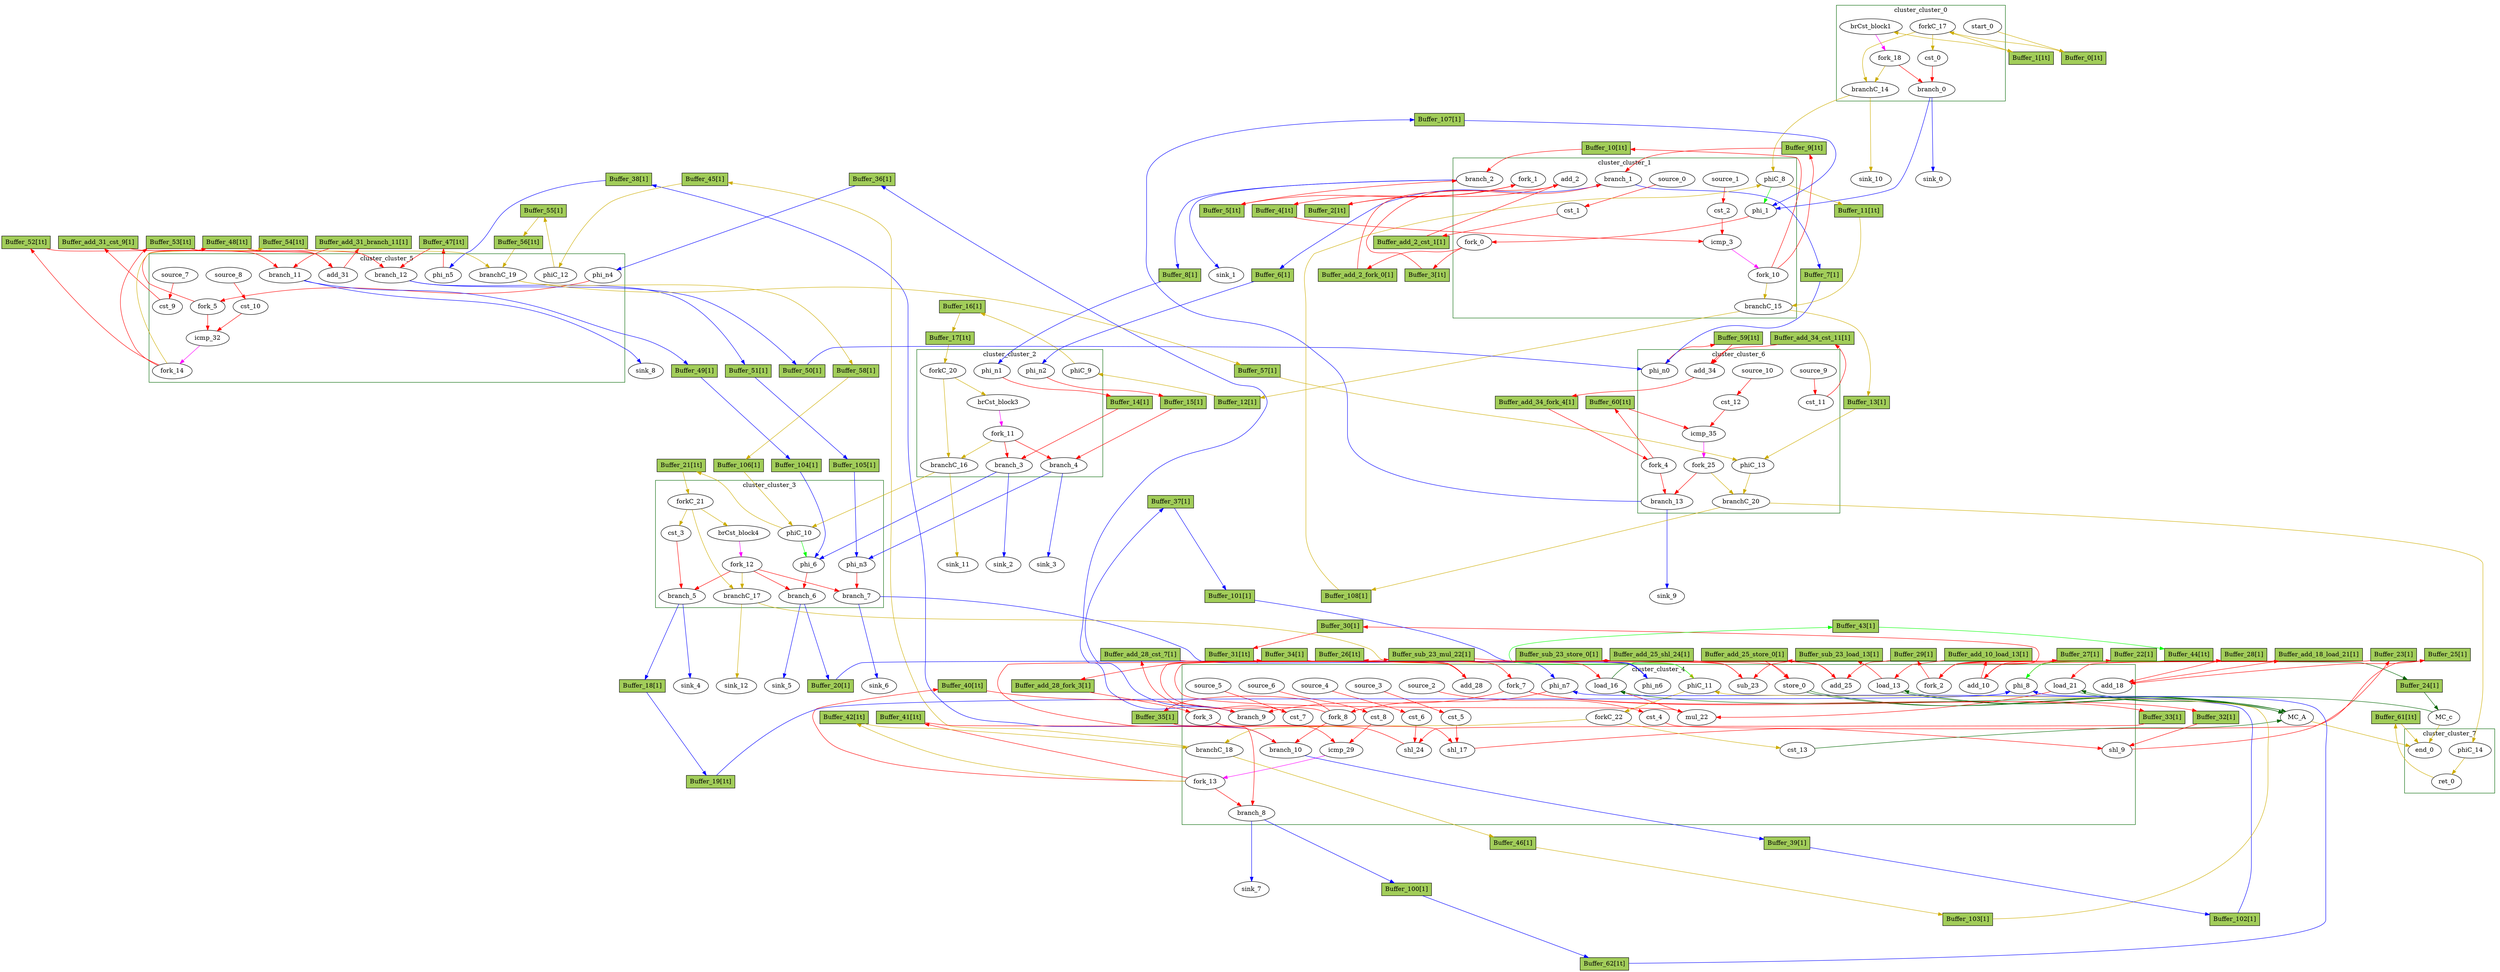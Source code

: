 Digraph G {
	splines=spline;
	subgraph cluster_cluster_cluster_1 {
	color = "darkgreen";
label = "cluster_cluster_1";
		"phi_1" [type="Mux", in="in1?:1 in2:5 in3:5 ", out="out1:5", bbID=2, delay=1.397];
		"cst_1" [type="Constant", in="in1:1", out="out1:1", bbID=2, value="0x00000001"];
		"add_2" [type="Operator", in="in1:6 in2:6 ", out="out1:6 ", bbID=2, II=1, delay=2.287, latency=0, op="add_op"];
		"cst_2" [type="Constant", in="in1:5", out="out1:5", bbID=2, value="0x00000010"];
		"icmp_3" [type="Operator", in="in1:6 in2:6 ", out="out1:1 ", bbID=2, II=1, delay=1.907, latency=0, op="icmp_ult_op"];
		"fork_0" [type="Fork", in="in1:5", out="out1:5 out2:5 ", bbID=2];
		"fork_1" [type="Fork", in="in1:6", out="out1:6 out2:6 ", bbID=2];
		"branch_1" [type="Branch", in="in1:5 in2?:1", out="out1+:5 out2-:5", bbID=2];
		"branch_2" [type="Branch", in="in1:6 in2?:1", out="out1+:6 out2-:6", bbID=2];
		"fork_10" [type="Fork", in="in1:1", out="out1:1 out2:1 out3:1 ", bbID=2];
		"phiC_8" [type="CntrlMerge", in="in1:0 in2:0 ", out="out1:0 out2?:1", bbID=2, delay=0.0];
		"branchC_15" [type="Branch", in="in1:0 in2?:1", out="out1+:0 out2-:0", bbID=2];
		"source_0" [type="Source", out="out1:1", bbID=2];
		"source_1" [type="Source", out="out1:5", bbID=2];
	}
	subgraph cluster_cluster_cluster_2 {
	color = "darkgreen";
label = "cluster_cluster_2";
		"brCst_block3" [type="Constant", in="in1:1", out="out1:1", bbID=3, value="0x1"];
		"phi_n1" [type="Merge", in="in1:6 ", out="out1:6", bbID=3, delay=0.0];
		"phi_n2" [type="Merge", in="in1:5 ", out="out1:5", bbID=3, delay=0.0];
		"branch_3" [type="Branch", in="in1:6 in2?:1", out="out1+:6 out2-:6", bbID=3];
		"branch_4" [type="Branch", in="in1:5 in2?:1", out="out1+:5 out2-:5", bbID=3];
		"fork_11" [type="Fork", in="in1:1", out="out1:1 out2:1 out3:1 ", bbID=3];
		"phiC_9" [type="Merge", in="in1:0 ", out="out1:0", bbID=3, delay=0.0];
		"forkC_20" [type="Fork", in="in1:0", out="out1:0 out2:0 ", bbID=3];
		"branchC_16" [type="Branch", in="in1:0 in2?:1", out="out1+:0 out2-:0", bbID=3];
	}
	subgraph cluster_cluster_cluster_0 {
	color = "darkgreen";
label = "cluster_cluster_0";
		"brCst_block1" [type="Constant", in="in1:1", out="out1:1", bbID=1, value="0x1"];
		"cst_0" [type="Constant", in="in1:1", out="out1:1", bbID=1, value="0x00000001"];
		"branch_0" [type="Branch", in="in1:1 in2?:1", out="out1+:1 out2-:1", bbID=1];
		"start_0" [type="Entry", in="in1:0", out="out1:0", bbID=1, control="true"];
		"forkC_17" [type="Fork", in="in1:0", out="out1:0 out2:0 out3:0 ", bbID=1];
		"branchC_14" [type="Branch", in="in1:0 in2?:1", out="out1+:0 out2-:0", bbID=1];
		"fork_18" [type="Fork", in="in1:1", out="out1:1 out2:1 ", bbID=1];
	}
	subgraph cluster_cluster_cluster_3 {
	color = "darkgreen";
label = "cluster_cluster_3";
		"phi_6" [type="Mux", in="in1?:1 in2:5 in3:5 ", out="out1:5", bbID=4, delay=1.397];
		"brCst_block4" [type="Constant", in="in1:1", out="out1:1", bbID=4, value="0x1"];
		"cst_3" [type="Constant", in="in1:1", out="out1:1", bbID=4, value="0x00000001"];
		"phi_n3" [type="Merge", in="in1:5 in2:5 ", out="out1:5", bbID=4, delay=1.397];
		"branch_5" [type="Branch", in="in1:1 in2?:1", out="out1+:1 out2-:1", bbID=4];
		"branch_6" [type="Branch", in="in1:5 in2?:1", out="out1+:5 out2-:5", bbID=4];
		"branch_7" [type="Branch", in="in1:5 in2?:1", out="out1+:5 out2-:5", bbID=4];
		"fork_12" [type="Fork", in="in1:1", out="out1:1 out2:1 out3:1 out4:1 ", bbID=4];
		"phiC_10" [type="CntrlMerge", in="in1:0 in2:0 ", out="out1:0 out2?:1", bbID=4, delay=0.0];
		"forkC_21" [type="Fork", in="in1:0", out="out1:0 out2:0 out3:0 ", bbID=4];
		"branchC_17" [type="Branch", in="in1:0 in2?:1", out="out1+:0 out2-:0", bbID=4];
	}
	subgraph cluster_cluster_cluster_4 {
	color = "darkgreen";
label = "cluster_cluster_4";
		"phi_8" [type="Mux", in="in1?:1 in2:5 in3:5 ", out="out1:5", bbID=5, delay=1.397];
		"cst_4" [type="Constant", in="in1:3", out="out1:3", bbID=5, value="0x00000004"];
		"shl_9" [type="Operator", in="in1:9 in2:9 ", out="out1:9 ", bbID=5, II=1, delay=0.0, latency=0, op="shl_op"];
		"add_10" [type="Operator", in="in1:10 in2:10 ", out="out1:10 ", bbID=5, II=1, delay=2.287, latency=0, op="add_op"];
		"load_13" [type="Operator", in="in1:32 in2:10 ", out="out1:32 out2:10 ", bbID=5, II=1, delay=1.412, latency=2, op="mc_load_op", portId=0];
		"load_16" [type="Operator", in="in1:32 in2:5 ", out="out1:32 out2:5 ", bbID=5, II=1, delay=1.412, latency=2, op="mc_load_op", portId=0];
		"cst_5" [type="Constant", in="in1:3", out="out1:3", bbID=5, value="0x00000004"];
		"shl_17" [type="Operator", in="in1:9 in2:9 ", out="out1:9 ", bbID=5, II=1, delay=0.0, latency=0, op="shl_op"];
		"add_18" [type="Operator", in="in1:10 in2:10 ", out="out1:10 ", bbID=5, II=1, delay=2.287, latency=0, op="add_op"];
		"load_21" [type="Operator", in="in1:32 in2:10 ", out="out1:32 out2:10 ", bbID=5, II=1, delay=1.412, latency=2, op="mc_load_op", portId=1];
		"mul_22" [type="Operator", in="in1:32 in2:32", out="out1:32 ", bbID=5, II=1, delay=0.0, latency=4, op="mul_op"];
		"sub_23" [type="Operator", in="in1:32 in2:32 ", out="out1:32 ", bbID=5, II=1, delay=2.287, latency=0, op="sub_op"];
		"cst_6" [type="Constant", in="in1:3", out="out1:3", bbID=5, value="0x00000004"];
		"shl_24" [type="Operator", in="in1:9 in2:9 ", out="out1:9 ", bbID=5, II=1, delay=0.0, latency=0, op="shl_op"];
		"add_25" [type="Operator", in="in1:10 in2:10 ", out="out1:10 ", bbID=5, II=1, delay=2.287, latency=0, op="add_op"];
		"store_0" [type="Operator", in="in1:32 in2:10 ", out="out1:32 out2:10 ", bbID=5, II=1, delay=0.672, latency=0, op="mc_store_op", portId=0];
		"cst_7" [type="Constant", in="in1:1", out="out1:1", bbID=5, value="0x00000001"];
		"add_28" [type="Operator", in="in1:5 in2:5 ", out="out1:5 ", bbID=5, II=1, delay=2.287, latency=0, op="add_op"];
		"cst_8" [type="Constant", in="in1:5", out="out1:5", bbID=5, value="0x00000010"];
		"icmp_29" [type="Operator", in="in1:5 in2:5 ", out="out1:1 ", bbID=5, II=1, delay=1.907, latency=0, op="icmp_ult_op"];
		"phi_n6" [type="Merge", in="in1:5 in2:5 ", out="out1:5", bbID=5, delay=1.397];
		"phi_n7" [type="Merge", in="in1:5 in2:5 ", out="out1:5", bbID=5, delay=1.397];
		"fork_2" [type="Fork", in="in1:5", out="out1:5 out2:5 out3:5 out4:5 ", bbID=5];
		"fork_3" [type="Fork", in="in1:5", out="out1:5 out2:5 ", bbID=5];
		"fork_7" [type="Fork", in="in1:5", out="out1:5 out2:5 out3:5 ", bbID=5];
		"fork_8" [type="Fork", in="in1:5", out="out1:5 out2:5 out3:5 ", bbID=5];
		"branch_8" [type="Branch", in="in1:5 in2?:1", out="out1+:5 out2-:5", bbID=5];
		"branch_9" [type="Branch", in="in1:5 in2?:1", out="out1+:5 out2-:5", bbID=5];
		"branch_10" [type="Branch", in="in1:5 in2?:1", out="out1+:5 out2-:5", bbID=5];
		"fork_13" [type="Fork", in="in1:1", out="out1:1 out2:1 out3:1 out4:1 ", bbID=5];
		"cst_13" [type="Constant", in="in1:1", out="out1:1", bbID=5, value="0x00000001"];
		"phiC_11" [type="CntrlMerge", in="in1:0 in2:0 ", out="out1:0 out2?:1", bbID=5, delay=0.0];
		"forkC_22" [type="Fork", in="in1:0", out="out1:0 out2:0 ", bbID=5];
		"branchC_18" [type="Branch", in="in1:0 in2?:1", out="out1+:0 out2-:0", bbID=5];
		"source_2" [type="Source", out="out1:3", bbID=5];
		"source_3" [type="Source", out="out1:3", bbID=5];
		"source_4" [type="Source", out="out1:3", bbID=5];
		"source_5" [type="Source", out="out1:1", bbID=5];
		"source_6" [type="Source", out="out1:5", bbID=5];
	}
	subgraph cluster_cluster_cluster_5 {
	color = "darkgreen";
label = "cluster_cluster_5";
		"cst_9" [type="Constant", in="in1:1", out="out1:1", bbID=6, value="0x00000001"];
		"add_31" [type="Operator", in="in1:5 in2:5 ", out="out1:5 ", bbID=6, II=1, delay=2.287, latency=0, op="add_op"];
		"cst_10" [type="Constant", in="in1:4", out="out1:4", bbID=6, value="0x0000000F"];
		"icmp_32" [type="Operator", in="in1:6 in2:6 ", out="out1:1 ", bbID=6, II=1, delay=1.907, latency=0, op="icmp_slt_op"];
		"phi_n4" [type="Merge", in="in1:5 ", out="out1:5", bbID=6, delay=0.0];
		"phi_n5" [type="Merge", in="in1:5 ", out="out1:5", bbID=6, delay=0.0];
		"fork_5" [type="Fork", in="in1:5", out="out1:5 out2:5 ", bbID=6];
		"branch_11" [type="Branch", in="in1:5 in2?:1", out="out1+:5 out2-:5", bbID=6];
		"branch_12" [type="Branch", in="in1:5 in2?:1", out="out1+:5 out2-:5", bbID=6];
		"fork_14" [type="Fork", in="in1:1", out="out1:1 out2:1 out3:1 ", bbID=6];
		"phiC_12" [type="Merge", in="in1:0 ", out="out1:0", bbID=6, delay=0.0];
		"branchC_19" [type="Branch", in="in1:0 in2?:1", out="out1+:0 out2-:0", bbID=6];
		"source_7" [type="Source", out="out1:1", bbID=6];
		"source_8" [type="Source", out="out1:4", bbID=6];
	}
	subgraph cluster_cluster_cluster_6 {
	color = "darkgreen";
label = "cluster_cluster_6";
		"cst_11" [type="Constant", in="in1:1", out="out1:1", bbID=7, value="0x00000001"];
		"add_34" [type="Operator", in="in1:5 in2:5 ", out="out1:5 ", bbID=7, II=1, delay=2.287, latency=0, op="add_op"];
		"cst_12" [type="Constant", in="in1:5", out="out1:5", bbID=7, value="0x00000010"];
		"icmp_35" [type="Operator", in="in1:5 in2:5 ", out="out1:1 ", bbID=7, II=1, delay=1.907, latency=0, op="icmp_ult_op"];
		"phi_n0" [type="Merge", in="in1:5 in2:5 ", out="out1:5", bbID=7, delay=1.397];
		"fork_4" [type="Fork", in="in1:5", out="out1:5 out2:5 ", bbID=7];
		"branch_13" [type="Branch", in="in1:5 in2?:1", out="out1+:5 out2-:5", bbID=7];
		"phiC_13" [type="Merge", in="in1:0 in2:0 ", out="out1:0", bbID=7, delay=0.0];
		"branchC_20" [type="Branch", in="in1:0 in2?:1", out="out1+:0 out2-:0", bbID=7];
		"fork_25" [type="Fork", in="in1:1", out="out1:1 out2:1 ", bbID=7];
		"source_9" [type="Source", out="out1:1", bbID=7];
		"source_10" [type="Source", out="out1:5", bbID=7];
	}
	subgraph cluster_cluster_cluster_7 {
	color = "darkgreen";
label = "cluster_cluster_7";
		"ret_0" [type="Operator", in="in1:0 ", out="out1:0 ", bbID=8, II=1, delay=0.0, latency=0, op="ret_op"];
		"end_0" [type="Exit", in="in1:0*e in2:0*e in3:0 ", out="out1:0", bbID=0];
		"phiC_14" [type="Merge", in="in1:0 ", out="out1:0", bbID=8, delay=0.0];
	}
		"MC_A" [type="MC", in="in1:32*c0 in2:10*l0a in3:10*l1a in4:10*s0a in5:32*s0d ", out="out1:32*l0d out2:32*l1d out3:0*e ", bbID=0, bbcount=1, ldcount=2, memory="A", stcount=1];
		"MC_c" [type="MC", in="in1:5*l0a ", out="out1:32*l0d out2:0*e ", bbID=0, bbcount=0, ldcount=1, memory="c", stcount=0];
		"sink_0" [type="Sink", in="in1:1", bbID=0];
		"sink_1" [type="Sink", in="in1:6", bbID=0];
		"sink_2" [type="Sink", in="in1:6", bbID=0];
		"sink_3" [type="Sink", in="in1:5", bbID=0];
		"sink_4" [type="Sink", in="in1:1", bbID=0];
		"sink_5" [type="Sink", in="in1:5", bbID=0];
		"sink_6" [type="Sink", in="in1:5", bbID=0];
		"sink_7" [type="Sink", in="in1:5", bbID=0];
		"sink_8" [type="Sink", in="in1:5", bbID=0];
		"sink_9" [type="Sink", in="in1:5", bbID=0];
		"sink_10" [type="Sink", in="in1:0", bbID=0];
		"sink_11" [type="Sink", in="in1:0", bbID=0];
		"sink_12" [type="Sink", in="in1:0", bbID=0];
		"Buffer_100" [type="Buffer", in="in1:32", out="out1:32", bbID=3, fillcolor="darkolivegreen3", height=0.4, label="Buffer_100[1]", shape="box", slots=1, style="filled", transparent="false"];
		"Buffer_101" [type="Buffer", in="in1:32", out="out1:32", bbID=3, fillcolor="darkolivegreen3", height=0.4, label="Buffer_101[1]", shape="box", slots=1, style="filled", transparent="false"];
		"Buffer_102" [type="Buffer", in="in1:32", out="out1:32", bbID=3, fillcolor="darkolivegreen3", height=0.4, label="Buffer_102[1]", shape="box", slots=1, style="filled", transparent="false"];
		"Buffer_103" [type="Buffer", in="in1:32", out="out1:32", bbID=3, fillcolor="darkolivegreen3", height=0.4, label="Buffer_103[1]", shape="box", slots=1, style="filled", transparent="false"];
		"Buffer_104" [type="Buffer", in="in1:32", out="out1:32", bbID=3, fillcolor="darkolivegreen3", height=0.4, label="Buffer_104[1]", shape="box", slots=1, style="filled", transparent="false"];
		"Buffer_105" [type="Buffer", in="in1:32", out="out1:32", bbID=3, fillcolor="darkolivegreen3", height=0.4, label="Buffer_105[1]", shape="box", slots=1, style="filled", transparent="false"];
		"Buffer_106" [type="Buffer", in="in1:32", out="out1:32", bbID=3, fillcolor="darkolivegreen3", height=0.4, label="Buffer_106[1]", shape="box", slots=1, style="filled", transparent="false"];
		"Buffer_107" [type="Buffer", in="in1:32", out="out1:32", bbID=3, fillcolor="darkolivegreen3", height=0.4, label="Buffer_107[1]", shape="box", slots=1, style="filled", transparent="false"];
		"Buffer_108" [type="Buffer", in="in1:32", out="out1:32", bbID=3, fillcolor="darkolivegreen3", height=0.4, label="Buffer_108[1]", shape="box", slots=1, style="filled", transparent="false"];
		"Buffer_0" [type="Buffer", in="in1:32", out="out1:32", bbID=3, fillcolor="darkolivegreen3", height=0.4, label="Buffer_0[1t]", shape="box", slots=1, style="filled", transparent="true"];
		"Buffer_1" [type="Buffer", in="in1:32", out="out1:32", bbID=3, fillcolor="darkolivegreen3", height=0.4, label="Buffer_1[1t]", shape="box", slots=1, style="filled", transparent="true"];
		"Buffer_2" [type="Buffer", in="in1:32", out="out1:32", bbID=3, fillcolor="darkolivegreen3", height=0.4, label="Buffer_2[1t]", shape="box", slots=1, style="filled", transparent="true"];
		"Buffer_3" [type="Buffer", in="in1:32", out="out1:32", bbID=3, fillcolor="darkolivegreen3", height=0.4, label="Buffer_3[1t]", shape="box", slots=1, style="filled", transparent="true"];
		"Buffer_4" [type="Buffer", in="in1:32", out="out1:32", bbID=3, fillcolor="darkolivegreen3", height=0.4, label="Buffer_4[1t]", shape="box", slots=1, style="filled", transparent="true"];
		"Buffer_5" [type="Buffer", in="in1:32", out="out1:32", bbID=3, fillcolor="darkolivegreen3", height=0.4, label="Buffer_5[1t]", shape="box", slots=1, style="filled", transparent="true"];
		"Buffer_6" [type="Buffer", in="in1:32", out="out1:32", bbID=3, fillcolor="darkolivegreen3", height=0.4, label="Buffer_6[1]", shape="box", slots=1, style="filled", transparent="false"];
		"Buffer_7" [type="Buffer", in="in1:32", out="out1:32", bbID=3, fillcolor="darkolivegreen3", height=0.4, label="Buffer_7[1]", shape="box", slots=1, style="filled", transparent="false"];
		"Buffer_8" [type="Buffer", in="in1:32", out="out1:32", bbID=3, fillcolor="darkolivegreen3", height=0.4, label="Buffer_8[1]", shape="box", slots=1, style="filled", transparent="false"];
		"Buffer_9" [type="Buffer", in="in1:32", out="out1:32", bbID=3, fillcolor="darkolivegreen3", height=0.4, label="Buffer_9[1t]", shape="box", slots=1, style="filled", transparent="true"];
		"Buffer_10" [type="Buffer", in="in1:32", out="out1:32", bbID=3, fillcolor="darkolivegreen3", height=0.4, label="Buffer_10[1t]", shape="box", slots=1, style="filled", transparent="true"];
		"Buffer_11" [type="Buffer", in="in1:32", out="out1:32", bbID=3, fillcolor="darkolivegreen3", height=0.4, label="Buffer_11[1t]", shape="box", slots=1, style="filled", transparent="true"];
		"Buffer_12" [type="Buffer", in="in1:32", out="out1:32", bbID=3, fillcolor="darkolivegreen3", height=0.4, label="Buffer_12[1]", shape="box", slots=1, style="filled", transparent="false"];
		"Buffer_13" [type="Buffer", in="in1:32", out="out1:32", bbID=3, fillcolor="darkolivegreen3", height=0.4, label="Buffer_13[1]", shape="box", slots=1, style="filled", transparent="false"];
		"Buffer_14" [type="Buffer", in="in1:32", out="out1:32", bbID=3, fillcolor="darkolivegreen3", height=0.4, label="Buffer_14[1]", shape="box", slots=1, style="filled", transparent="false"];
		"Buffer_15" [type="Buffer", in="in1:32", out="out1:32", bbID=3, fillcolor="darkolivegreen3", height=0.4, label="Buffer_15[1]", shape="box", slots=1, style="filled", transparent="false"];
		"Buffer_16" [type="Buffer", in="in1:32", out="out1:32", bbID=3, fillcolor="darkolivegreen3", height=0.4, label="Buffer_16[1]", shape="box", slots=1, style="filled", transparent="false"];
		"Buffer_17" [type="Buffer", in="in1:32", out="out1:32", bbID=3, fillcolor="darkolivegreen3", height=0.4, label="Buffer_17[1t]", shape="box", slots=1, style="filled", transparent="true"];
		"Buffer_18" [type="Buffer", in="in1:32", out="out1:32", bbID=3, fillcolor="darkolivegreen3", height=0.4, label="Buffer_18[1]", shape="box", slots=1, style="filled", transparent="false"];
		"Buffer_19" [type="Buffer", in="in1:32", out="out1:32", bbID=3, fillcolor="darkolivegreen3", height=0.4, label="Buffer_19[1t]", shape="box", slots=1, style="filled", transparent="true"];
		"Buffer_20" [type="Buffer", in="in1:32", out="out1:32", bbID=3, fillcolor="darkolivegreen3", height=0.4, label="Buffer_20[1]", shape="box", slots=1, style="filled", transparent="false"];
		"Buffer_21" [type="Buffer", in="in1:32", out="out1:32", bbID=3, fillcolor="darkolivegreen3", height=0.4, label="Buffer_21[1t]", shape="box", slots=1, style="filled", transparent="true"];
		"Buffer_22" [type="Buffer", in="in1:32", out="out1:32", bbID=3, fillcolor="darkolivegreen3", height=0.4, label="Buffer_22[1]", shape="box", slots=1, style="filled", transparent="false"];
		"Buffer_23" [type="Buffer", in="in1:32", out="out1:32", bbID=3, fillcolor="darkolivegreen3", height=0.4, label="Buffer_23[1]", shape="box", slots=1, style="filled", transparent="false"];
		"Buffer_24" [type="Buffer", in="in1:32", out="out1:32", bbID=3, fillcolor="darkolivegreen3", height=0.4, label="Buffer_24[1]", shape="box", slots=1, style="filled", transparent="false"];
		"Buffer_25" [type="Buffer", in="in1:32", out="out1:32", bbID=3, fillcolor="darkolivegreen3", height=0.4, label="Buffer_25[1]", shape="box", slots=1, style="filled", transparent="false"];
		"Buffer_26" [type="Buffer", in="in1:32", out="out1:32", bbID=3, fillcolor="darkolivegreen3", height=0.4, label="Buffer_26[1t]", shape="box", slots=1, style="filled", transparent="true"];
		"Buffer_27" [type="Buffer", in="in1:32", out="out1:32", bbID=3, fillcolor="darkolivegreen3", height=0.4, label="Buffer_27[1]", shape="box", slots=1, style="filled", transparent="false"];
		"Buffer_28" [type="Buffer", in="in1:32", out="out1:32", bbID=3, fillcolor="darkolivegreen3", height=0.4, label="Buffer_28[1]", shape="box", slots=1, style="filled", transparent="false"];
		"Buffer_29" [type="Buffer", in="in1:32", out="out1:32", bbID=3, fillcolor="darkolivegreen3", height=0.4, label="Buffer_29[1]", shape="box", slots=1, style="filled", transparent="false"];
		"Buffer_30" [type="Buffer", in="in1:32", out="out1:32", bbID=3, fillcolor="darkolivegreen3", height=0.4, label="Buffer_30[1]", shape="box", slots=1, style="filled", transparent="false"];
		"Buffer_31" [type="Buffer", in="in1:32", out="out1:32", bbID=3, fillcolor="darkolivegreen3", height=0.4, label="Buffer_31[1t]", shape="box", slots=1, style="filled", transparent="true"];
		"Buffer_32" [type="Buffer", in="in1:32", out="out1:32", bbID=3, fillcolor="darkolivegreen3", height=0.4, label="Buffer_32[1]", shape="box", slots=1, style="filled", transparent="false"];
		"Buffer_33" [type="Buffer", in="in1:32", out="out1:32", bbID=3, fillcolor="darkolivegreen3", height=0.4, label="Buffer_33[1]", shape="box", slots=1, style="filled", transparent="false"];
		"Buffer_34" [type="Buffer", in="in1:32", out="out1:32", bbID=3, fillcolor="darkolivegreen3", height=0.4, label="Buffer_34[1]", shape="box", slots=1, style="filled", transparent="false"];
		"Buffer_35" [type="Buffer", in="in1:32", out="out1:32", bbID=3, fillcolor="darkolivegreen3", height=0.4, label="Buffer_35[1]", shape="box", slots=1, style="filled", transparent="false"];
		"Buffer_36" [type="Buffer", in="in1:32", out="out1:32", bbID=3, fillcolor="darkolivegreen3", height=0.4, label="Buffer_36[1]", shape="box", slots=1, style="filled", transparent="false"];
		"Buffer_37" [type="Buffer", in="in1:32", out="out1:32", bbID=3, fillcolor="darkolivegreen3", height=0.4, label="Buffer_37[1]", shape="box", slots=1, style="filled", transparent="false"];
		"Buffer_38" [type="Buffer", in="in1:32", out="out1:32", bbID=3, fillcolor="darkolivegreen3", height=0.4, label="Buffer_38[1]", shape="box", slots=1, style="filled", transparent="false"];
		"Buffer_39" [type="Buffer", in="in1:32", out="out1:32", bbID=3, fillcolor="darkolivegreen3", height=0.4, label="Buffer_39[1]", shape="box", slots=1, style="filled", transparent="false"];
		"Buffer_40" [type="Buffer", in="in1:32", out="out1:32", bbID=3, fillcolor="darkolivegreen3", height=0.4, label="Buffer_40[1t]", shape="box", slots=1, style="filled", transparent="true"];
		"Buffer_41" [type="Buffer", in="in1:32", out="out1:32", bbID=3, fillcolor="darkolivegreen3", height=0.4, label="Buffer_41[1t]", shape="box", slots=1, style="filled", transparent="true"];
		"Buffer_42" [type="Buffer", in="in1:32", out="out1:32", bbID=3, fillcolor="darkolivegreen3", height=0.4, label="Buffer_42[1t]", shape="box", slots=1, style="filled", transparent="true"];
		"Buffer_43" [type="Buffer", in="in1:32", out="out1:32", bbID=3, fillcolor="darkolivegreen3", height=0.4, label="Buffer_43[1]", shape="box", slots=1, style="filled", transparent="false"];
		"Buffer_44" [type="Buffer", in="in1:32", out="out1:32", bbID=3, fillcolor="darkolivegreen3", height=0.4, label="Buffer_44[1t]", shape="box", slots=1, style="filled", transparent="true"];
		"Buffer_45" [type="Buffer", in="in1:32", out="out1:32", bbID=3, fillcolor="darkolivegreen3", height=0.4, label="Buffer_45[1]", shape="box", slots=1, style="filled", transparent="false"];
		"Buffer_46" [type="Buffer", in="in1:32", out="out1:32", bbID=3, fillcolor="darkolivegreen3", height=0.4, label="Buffer_46[1]", shape="box", slots=1, style="filled", transparent="false"];
		"Buffer_47" [type="Buffer", in="in1:32", out="out1:32", bbID=3, fillcolor="darkolivegreen3", height=0.4, label="Buffer_47[1t]", shape="box", slots=1, style="filled", transparent="true"];
		"Buffer_48" [type="Buffer", in="in1:32", out="out1:32", bbID=3, fillcolor="darkolivegreen3", height=0.4, label="Buffer_48[1t]", shape="box", slots=1, style="filled", transparent="true"];
		"Buffer_49" [type="Buffer", in="in1:32", out="out1:32", bbID=3, fillcolor="darkolivegreen3", height=0.4, label="Buffer_49[1]", shape="box", slots=1, style="filled", transparent="false"];
		"Buffer_50" [type="Buffer", in="in1:32", out="out1:32", bbID=3, fillcolor="darkolivegreen3", height=0.4, label="Buffer_50[1]", shape="box", slots=1, style="filled", transparent="false"];
		"Buffer_51" [type="Buffer", in="in1:32", out="out1:32", bbID=3, fillcolor="darkolivegreen3", height=0.4, label="Buffer_51[1]", shape="box", slots=1, style="filled", transparent="false"];
		"Buffer_52" [type="Buffer", in="in1:32", out="out1:32", bbID=3, fillcolor="darkolivegreen3", height=0.4, label="Buffer_52[1t]", shape="box", slots=1, style="filled", transparent="true"];
		"Buffer_53" [type="Buffer", in="in1:32", out="out1:32", bbID=3, fillcolor="darkolivegreen3", height=0.4, label="Buffer_53[1t]", shape="box", slots=1, style="filled", transparent="true"];
		"Buffer_54" [type="Buffer", in="in1:32", out="out1:32", bbID=3, fillcolor="darkolivegreen3", height=0.4, label="Buffer_54[1t]", shape="box", slots=1, style="filled", transparent="true"];
		"Buffer_55" [type="Buffer", in="in1:32", out="out1:32", bbID=3, fillcolor="darkolivegreen3", height=0.4, label="Buffer_55[1]", shape="box", slots=1, style="filled", transparent="false"];
		"Buffer_56" [type="Buffer", in="in1:32", out="out1:32", bbID=3, fillcolor="darkolivegreen3", height=0.4, label="Buffer_56[1t]", shape="box", slots=1, style="filled", transparent="true"];
		"Buffer_57" [type="Buffer", in="in1:32", out="out1:32", bbID=3, fillcolor="darkolivegreen3", height=0.4, label="Buffer_57[1]", shape="box", slots=1, style="filled", transparent="false"];
		"Buffer_58" [type="Buffer", in="in1:32", out="out1:32", bbID=3, fillcolor="darkolivegreen3", height=0.4, label="Buffer_58[1]", shape="box", slots=1, style="filled", transparent="false"];
		"Buffer_59" [type="Buffer", in="in1:32", out="out1:32", bbID=3, fillcolor="darkolivegreen3", height=0.4, label="Buffer_59[1t]", shape="box", slots=1, style="filled", transparent="true"];
		"Buffer_60" [type="Buffer", in="in1:32", out="out1:32", bbID=3, fillcolor="darkolivegreen3", height=0.4, label="Buffer_60[1t]", shape="box", slots=1, style="filled", transparent="true"];
		"Buffer_61" [type="Buffer", in="in1:32", out="out1:32", bbID=3, fillcolor="darkolivegreen3", height=0.4, label="Buffer_61[1t]", shape="box", slots=1, style="filled", transparent="true"];
		"Buffer_62" [type="Buffer", in="in1:32", out="out1:32", bbID=3, fillcolor="darkolivegreen3", height=0.4, label="Buffer_62[1t]", shape="box", slots=1, style="filled", transparent="true"];
		"Buffer_add_2_cst_1" [type="Buffer", in="in1:32", out="out1:32", bbID=3, fillcolor="darkolivegreen3", height=0.4, label="Buffer_add_2_cst_1[1]", shape="box", slots=1, style="filled", transparent="false"];
		"Buffer_add_2_fork_0" [type="Buffer", in="in1:32", out="out1:32", bbID=3, fillcolor="darkolivegreen3", height=0.4, label="Buffer_add_2_fork_0[1]", shape="box", slots=1, style="filled", transparent="false"];
		"Buffer_add_10_load_13" [type="Buffer", in="in1:32", out="out1:32", bbID=3, fillcolor="darkolivegreen3", height=0.4, label="Buffer_add_10_load_13[1]", shape="box", slots=1, style="filled", transparent="false"];
		"Buffer_add_18_load_21" [type="Buffer", in="in1:32", out="out1:32", bbID=3, fillcolor="darkolivegreen3", height=0.4, label="Buffer_add_18_load_21[1]", shape="box", slots=1, style="filled", transparent="false"];
		"Buffer_sub_23_store_0" [type="Buffer", in="in1:32", out="out1:32", bbID=3, fillcolor="darkolivegreen3", height=0.4, label="Buffer_sub_23_store_0[1]", shape="box", slots=1, style="filled", transparent="false"];
		"Buffer_sub_23_load_13" [type="Buffer", in="in1:32", out="out1:32", bbID=3, fillcolor="darkolivegreen3", height=0.4, label="Buffer_sub_23_load_13[1]", shape="box", slots=1, style="filled", transparent="false"];
		"Buffer_sub_23_mul_22" [type="Buffer", in="in1:32", out="out1:32", bbID=3, fillcolor="darkolivegreen3", height=0.4, label="Buffer_sub_23_mul_22[1]", shape="box", slots=1, style="filled", transparent="false"];
		"Buffer_add_25_store_0" [type="Buffer", in="in1:32", out="out1:32", bbID=3, fillcolor="darkolivegreen3", height=0.4, label="Buffer_add_25_store_0[1]", shape="box", slots=1, style="filled", transparent="false"];
		"Buffer_add_25_shl_24" [type="Buffer", in="in1:32", out="out1:32", bbID=3, fillcolor="darkolivegreen3", height=0.4, label="Buffer_add_25_shl_24[1]", shape="box", slots=1, style="filled", transparent="false"];
		"Buffer_add_28_fork_3" [type="Buffer", in="in1:32", out="out1:32", bbID=3, fillcolor="darkolivegreen3", height=0.4, label="Buffer_add_28_fork_3[1]", shape="box", slots=1, style="filled", transparent="false"];
		"Buffer_add_28_cst_7" [type="Buffer", in="in1:32", out="out1:32", bbID=3, fillcolor="darkolivegreen3", height=0.4, label="Buffer_add_28_cst_7[1]", shape="box", slots=1, style="filled", transparent="false"];
		"Buffer_add_31_branch_11" [type="Buffer", in="in1:32", out="out1:32", bbID=3, fillcolor="darkolivegreen3", height=0.4, label="Buffer_add_31_branch_11[1]", shape="box", slots=1, style="filled", transparent="false"];
		"Buffer_add_31_cst_9" [type="Buffer", in="in1:32", out="out1:32", bbID=3, fillcolor="darkolivegreen3", height=0.4, label="Buffer_add_31_cst_9[1]", shape="box", slots=1, style="filled", transparent="false"];
		"Buffer_add_34_fork_4" [type="Buffer", in="in1:32", out="out1:32", bbID=3, fillcolor="darkolivegreen3", height=0.4, label="Buffer_add_34_fork_4[1]", shape="box", slots=1, style="filled", transparent="false"];
		"Buffer_add_34_cst_11" [type="Buffer", in="in1:32", out="out1:32", bbID=3, fillcolor="darkolivegreen3", height=0.4, label="Buffer_add_34_cst_11[1]", shape="box", slots=1, style="filled", transparent="false"];
		"brCst_block1" -> "fork_18" [color = "magenta", from = "out1", to = "in1"];
		"cst_0" -> "branch_0" [color = "red", from = "out1", to = "in1"];
		"branch_0" -> "phi_1" [color = "blue", from = "out1", to = "in2", minlen = 3];
		"branch_0" -> "sink_0" [color = "blue", from = "out2", to = "in1", minlen = 3];
		"start_0" -> "Buffer_0" [color = "gold3", from = "out1", to = "in1"];
		"forkC_17" -> "cst_0" [color = "gold3", from = "out1", to = "in1"];
		"forkC_17" -> "branchC_14" [color = "gold3", from = "out2", to = "in1"];
		"forkC_17" -> "Buffer_1" [color = "gold3", from = "out3", to = "in1"];
		"branchC_14" -> "phiC_8" [color = "gold3", from = "out1", to = "in1", minlen = 3];
		"branchC_14" -> "sink_10" [color = "gold3", from = "out2", to = "in1", minlen = 3];
		"fork_18" -> "branch_0" [color = "red", from = "out1", to = "in2"];
		"fork_18" -> "branchC_14" [color = "gold3", from = "out2", to = "in2"];
		"phi_1" -> "fork_0" [color = "red", from = "out1", to = "in1"];
		"cst_1" -> "Buffer_add_2_cst_1" [color = "red", from = "out1", to = "in1"];
		"add_2" -> "Buffer_2" [color = "red", from = "out1", to = "in1"];
		"cst_2" -> "icmp_3" [color = "red", from = "out1", to = "in2"];
		"icmp_3" -> "fork_10" [color = "magenta", from = "out1", to = "in1"];
		"fork_0" -> "Buffer_3" [color = "red", from = "out2", to = "in1"];
		"fork_0" -> "Buffer_add_2_fork_0" [color = "red", from = "out1", to = "in1"];
		"fork_1" -> "Buffer_4" [color = "red", from = "out1", to = "in1"];
		"fork_1" -> "Buffer_5" [color = "red", from = "out2", to = "in1"];
		"branch_1" -> "Buffer_6" [color = "blue", from = "out1", to = "in1", minlen = 3];
		"branch_1" -> "Buffer_7" [color = "blue", from = "out2", to = "in1", minlen = 3];
		"branch_2" -> "sink_1" [color = "blue", from = "out2", to = "in1", minlen = 3];
		"branch_2" -> "Buffer_8" [color = "blue", from = "out1", to = "in1", minlen = 3];
		"fork_10" -> "branchC_15" [color = "gold3", from = "out3", to = "in2"];
		"fork_10" -> "Buffer_9" [color = "red", from = "out2", to = "in1"];
		"fork_10" -> "Buffer_10" [color = "red", from = "out1", to = "in1"];
		"phiC_8" -> "phi_1" [color = "green", from = "out2", to = "in1"];
		"phiC_8" -> "Buffer_11" [color = "gold3", from = "out1", to = "in1"];
		"branchC_15" -> "Buffer_12" [color = "gold3", from = "out1", to = "in1", minlen = 3];
		"branchC_15" -> "Buffer_13" [color = "gold3", from = "out2", to = "in1", minlen = 3];
		"source_0" -> "cst_1" [color = "red", from = "out1", to = "in1"];
		"source_1" -> "cst_2" [color = "red", from = "out1", to = "in1"];
		"brCst_block3" -> "fork_11" [color = "magenta", from = "out1", to = "in1"];
		"phi_n1" -> "Buffer_14" [color = "red", from = "out1", to = "in1"];
		"phi_n2" -> "Buffer_15" [color = "red", from = "out1", to = "in1"];
		"branch_3" -> "phi_6" [color = "blue", from = "out1", to = "in2", minlen = 3];
		"branch_3" -> "sink_2" [color = "blue", from = "out2", to = "in1", minlen = 3];
		"branch_4" -> "phi_n3" [color = "blue", from = "out1", to = "in1", minlen = 3];
		"branch_4" -> "sink_3" [color = "blue", from = "out2", to = "in1", minlen = 3];
		"fork_11" -> "branch_3" [color = "red", from = "out2", to = "in2"];
		"fork_11" -> "branch_4" [color = "red", from = "out1", to = "in2"];
		"fork_11" -> "branchC_16" [color = "gold3", from = "out3", to = "in2"];
		"phiC_9" -> "Buffer_16" [color = "gold3", from = "out1", to = "in1"];
		"forkC_20" -> "brCst_block3" [color = "gold3", from = "out2", to = "in1"];
		"forkC_20" -> "branchC_16" [color = "gold3", from = "out1", to = "in1"];
		"branchC_16" -> "phiC_10" [color = "gold3", from = "out1", to = "in1", minlen = 3];
		"branchC_16" -> "sink_11" [color = "gold3", from = "out2", to = "in1", minlen = 3];
		"phi_6" -> "branch_6" [color = "red", from = "out1", to = "in1"];
		"brCst_block4" -> "fork_12" [color = "magenta", from = "out1", to = "in1"];
		"cst_3" -> "branch_5" [color = "red", from = "out1", to = "in1"];
		"phi_n3" -> "branch_7" [color = "red", from = "out1", to = "in1"];
		"branch_5" -> "sink_4" [color = "blue", from = "out2", to = "in1", minlen = 3];
		"branch_5" -> "Buffer_18" [color = "blue", from = "out1", to = "in1", minlen = 3];
		"branch_6" -> "sink_5" [color = "blue", from = "out2", to = "in1", minlen = 3];
		"branch_6" -> "Buffer_20" [color = "blue", from = "out1", to = "in1", minlen = 3];
		"branch_7" -> "phi_n7" [color = "blue", from = "out1", to = "in1", minlen = 3];
		"branch_7" -> "sink_6" [color = "blue", from = "out2", to = "in1", minlen = 3];
		"fork_12" -> "branch_5" [color = "red", from = "out3", to = "in2"];
		"fork_12" -> "branch_6" [color = "red", from = "out2", to = "in2"];
		"fork_12" -> "branch_7" [color = "red", from = "out1", to = "in2"];
		"fork_12" -> "branchC_17" [color = "gold3", from = "out4", to = "in2"];
		"phiC_10" -> "phi_6" [color = "green", from = "out2", to = "in1"];
		"phiC_10" -> "Buffer_21" [color = "gold3", from = "out1", to = "in1"];
		"forkC_21" -> "brCst_block4" [color = "gold3", from = "out3", to = "in1"];
		"forkC_21" -> "cst_3" [color = "gold3", from = "out1", to = "in1"];
		"forkC_21" -> "branchC_17" [color = "gold3", from = "out2", to = "in1"];
		"branchC_17" -> "phiC_11" [color = "gold3", from = "out1", to = "in1", minlen = 3];
		"branchC_17" -> "sink_12" [color = "gold3", from = "out2", to = "in1", minlen = 3];
		"phi_8" -> "Buffer_22" [color = "red", from = "out1", to = "in1"];
		"cst_4" -> "shl_9" [color = "red", from = "out1", to = "in2"];
		"shl_9" -> "Buffer_23" [color = "red", from = "out1", to = "in1"];
		"add_10" -> "Buffer_add_10_load_13" [color = "red", from = "out1", to = "in1"];
		"load_13" -> "MC_A" [color = "darkgreen", mem_address = "true", from = "out2", to = "in2"];
		"load_13" -> "Buffer_sub_23_load_13" [color = "red", from = "out1", to = "in1"];
		"load_16" -> "mul_22" [color = "red", from = "out1", to = "in1"];
		"load_16" -> "Buffer_24" [color = "darkgreen", mem_address = "true", from = "out2", to = "in1"];
		"cst_5" -> "shl_17" [color = "red", from = "out1", to = "in2"];
		"shl_17" -> "Buffer_25" [color = "red", from = "out1", to = "in1"];
		"add_18" -> "Buffer_add_18_load_21" [color = "red", from = "out1", to = "in1"];
		"load_21" -> "mul_22" [color = "red", from = "out1", to = "in2"];
		"load_21" -> "MC_A" [color = "darkgreen", mem_address = "true", from = "out2", to = "in3"];
		"mul_22" -> "Buffer_sub_23_mul_22" [color = "red", from = "out1", to = "in1"];
		"sub_23" -> "Buffer_sub_23_store_0" [color = "red", from = "out1", to = "in1"];
		"cst_6" -> "shl_24" [color = "red", from = "out1", to = "in2"];
		"shl_24" -> "Buffer_add_25_shl_24" [color = "red", from = "out1", to = "in1"];
		"add_25" -> "Buffer_add_25_store_0" [color = "red", from = "out1", to = "in1"];
		"store_0" -> "MC_A" [color = "darkgreen", mem_address = "true", from = "out2", to = "in4"];
		"store_0" -> "MC_A" [color = "darkgreen", mem_address = "false", from = "out1", to = "in5"];
		"cst_7" -> "Buffer_add_28_cst_7" [color = "red", from = "out1", to = "in1"];
		"add_28" -> "Buffer_add_28_fork_3" [color = "red", from = "out1", to = "in1"];
		"cst_8" -> "icmp_29" [color = "red", from = "out1", to = "in2"];
		"icmp_29" -> "fork_13" [color = "magenta", from = "out1", to = "in1"];
		"phi_n6" -> "Buffer_26" [color = "red", from = "out1", to = "in1"];
		"phi_n7" -> "fork_8" [color = "red", from = "out1", to = "in1"];
		"fork_2" -> "Buffer_27" [color = "red", from = "out1", to = "in1"];
		"fork_2" -> "Buffer_28" [color = "red", from = "out2", to = "in1"];
		"fork_2" -> "Buffer_29" [color = "red", from = "out3", to = "in1"];
		"fork_2" -> "Buffer_30" [color = "red", from = "out4", to = "in1"];
		"fork_3" -> "icmp_29" [color = "red", from = "out1", to = "in1"];
		"fork_3" -> "branch_8" [color = "red", from = "out2", to = "in1"];
		"fork_7" -> "branch_9" [color = "red", from = "out3", to = "in1"];
		"fork_7" -> "Buffer_32" [color = "red", from = "out1", to = "in1"];
		"fork_7" -> "Buffer_33" [color = "red", from = "out2", to = "in1"];
		"fork_8" -> "branch_10" [color = "red", from = "out3", to = "in1"];
		"fork_8" -> "Buffer_34" [color = "red", from = "out1", to = "in1"];
		"fork_8" -> "Buffer_35" [color = "red", from = "out2", to = "in1"];
		"branch_8" -> "sink_7" [color = "blue", from = "out2", to = "in1", minlen = 3];
		"branch_8" -> "Buffer_100" [color = "blue", from = "out1", to = "in1", minlen = 3];
		"branch_9" -> "Buffer_36" [color = "blue", from = "out2", to = "in1", minlen = 3];
		"branch_9" -> "Buffer_37" [color = "blue", from = "out1", to = "in1", minlen = 3];
		"branch_10" -> "Buffer_38" [color = "blue", from = "out2", to = "in1", minlen = 3];
		"branch_10" -> "Buffer_39" [color = "blue", from = "out1", to = "in1", minlen = 3];
		"fork_13" -> "branch_8" [color = "red", from = "out3", to = "in2"];
		"fork_13" -> "Buffer_40" [color = "red", from = "out2", to = "in1"];
		"fork_13" -> "Buffer_41" [color = "red", from = "out1", to = "in1"];
		"fork_13" -> "Buffer_42" [color = "gold3", from = "out4", to = "in1"];
		"cst_13" -> "MC_A" [color = "darkgreen", from = "out1", to = "in1"];
		"phiC_11" -> "forkC_22" [color = "gold3", from = "out1", to = "in1"];
		"phiC_11" -> "Buffer_43" [color = "green", from = "out2", to = "in1"];
		"forkC_22" -> "cst_13" [color = "gold3", from = "out1", to = "in1"];
		"forkC_22" -> "branchC_18" [color = "gold3", from = "out2", to = "in1"];
		"branchC_18" -> "Buffer_45" [color = "gold3", from = "out2", to = "in1", minlen = 3];
		"branchC_18" -> "Buffer_46" [color = "gold3", from = "out1", to = "in1", minlen = 3];
		"source_2" -> "cst_4" [color = "red", from = "out1", to = "in1"];
		"source_3" -> "cst_5" [color = "red", from = "out1", to = "in1"];
		"source_4" -> "cst_6" [color = "red", from = "out1", to = "in1"];
		"source_5" -> "cst_7" [color = "red", from = "out1", to = "in1"];
		"source_6" -> "cst_8" [color = "red", from = "out1", to = "in1"];
		"cst_9" -> "Buffer_add_31_cst_9" [color = "red", from = "out1", to = "in1"];
		"add_31" -> "Buffer_add_31_branch_11" [color = "red", from = "out1", to = "in1"];
		"cst_10" -> "icmp_32" [color = "red", from = "out1", to = "in2"];
		"icmp_32" -> "fork_14" [color = "magenta", from = "out1", to = "in1"];
		"phi_n4" -> "fork_5" [color = "red", from = "out1", to = "in1"];
		"phi_n5" -> "Buffer_47" [color = "red", from = "out1", to = "in1"];
		"fork_5" -> "icmp_32" [color = "red", from = "out2", to = "in1"];
		"fork_5" -> "Buffer_48" [color = "red", from = "out1", to = "in1"];
		"branch_11" -> "sink_8" [color = "blue", from = "out2", to = "in1", minlen = 3];
		"branch_11" -> "Buffer_49" [color = "blue", from = "out1", to = "in1", minlen = 3];
		"branch_12" -> "Buffer_50" [color = "blue", from = "out2", to = "in1", minlen = 3];
		"branch_12" -> "Buffer_51" [color = "blue", from = "out1", to = "in1", minlen = 3];
		"fork_14" -> "Buffer_52" [color = "red", from = "out2", to = "in1"];
		"fork_14" -> "Buffer_53" [color = "red", from = "out1", to = "in1"];
		"fork_14" -> "Buffer_54" [color = "gold3", from = "out3", to = "in1"];
		"phiC_12" -> "Buffer_55" [color = "gold3", from = "out1", to = "in1"];
		"branchC_19" -> "Buffer_57" [color = "gold3", from = "out2", to = "in1", minlen = 3];
		"branchC_19" -> "Buffer_58" [color = "gold3", from = "out1", to = "in1", minlen = 3];
		"source_7" -> "cst_9" [color = "red", from = "out1", to = "in1"];
		"source_8" -> "cst_10" [color = "red", from = "out1", to = "in1"];
		"cst_11" -> "Buffer_add_34_cst_11" [color = "red", from = "out1", to = "in1"];
		"add_34" -> "Buffer_add_34_fork_4" [color = "red", from = "out1", to = "in1"];
		"cst_12" -> "icmp_35" [color = "red", from = "out1", to = "in2"];
		"icmp_35" -> "fork_25" [color = "magenta", from = "out1", to = "in1"];
		"phi_n0" -> "Buffer_59" [color = "red", from = "out1", to = "in1"];
		"fork_4" -> "branch_13" [color = "red", from = "out2", to = "in1"];
		"fork_4" -> "Buffer_60" [color = "red", from = "out1", to = "in1"];
		"branch_13" -> "sink_9" [color = "blue", from = "out2", to = "in1", minlen = 3];
		"branch_13" -> "Buffer_107" [color = "blue", from = "out1", to = "in1", minlen = 3];
		"phiC_13" -> "branchC_20" [color = "gold3", from = "out1", to = "in1"];
		"branchC_20" -> "phiC_14" [color = "gold3", from = "out2", to = "in1", minlen = 3];
		"branchC_20" -> "Buffer_108" [color = "gold3", from = "out1", to = "in1", minlen = 3];
		"fork_25" -> "branch_13" [color = "red", from = "out1", to = "in2"];
		"fork_25" -> "branchC_20" [color = "gold3", from = "out2", to = "in2"];
		"source_9" -> "cst_11" [color = "red", from = "out1", to = "in1"];
		"source_10" -> "cst_12" [color = "red", from = "out1", to = "in1"];
		"ret_0" -> "Buffer_61" [color = "gold3", from = "out1", to = "in1"];
		"phiC_14" -> "ret_0" [color = "gold3", from = "out1", to = "in1"];
		"MC_A" -> "load_13" [color = "darkgreen", mem_address = "false", from = "out1", to = "in1"];
		"MC_A" -> "load_21" [color = "darkgreen", mem_address = "false", from = "out2", to = "in1"];
		"MC_A" -> "end_0" [color = "gold3", from = "out3", to = "in1"];
		"MC_c" -> "load_16" [color = "darkgreen", mem_address = "false", from = "out1", to = "in1"];
		"MC_c" -> "end_0" [color = "gold3", from = "out2", to = "in2"];
		"Buffer_100" -> "Buffer_62" [color = "blue", from = "out1", to = "in1", minlen = 3];
		"Buffer_101" -> "phi_n6" [color = "blue", from = "out1", to = "in2", minlen = 3];
		"Buffer_102" -> "phi_n7" [color = "blue", from = "out1", to = "in2", minlen = 3];
		"Buffer_103" -> "phiC_11" [color = "gold3", from = "out1", to = "in2", minlen = 3];
		"Buffer_104" -> "phi_6" [color = "blue", from = "out1", to = "in3", minlen = 3];
		"Buffer_105" -> "phi_n3" [color = "blue", from = "out1", to = "in2", minlen = 3];
		"Buffer_106" -> "phiC_10" [color = "gold3", from = "out1", to = "in2", minlen = 3];
		"Buffer_107" -> "phi_1" [color = "blue", from = "out1", to = "in3", minlen = 3];
		"Buffer_108" -> "phiC_8" [color = "gold3", from = "out1", to = "in2", minlen = 3];
		"Buffer_0" -> "forkC_17" [color = "gold3", from = "out1", to = "in1"];
		"Buffer_1" -> "brCst_block1" [color = "gold3", from = "out1", to = "in1"];
		"Buffer_2" -> "fork_1" [color = "red", from = "out1", to = "in1"];
		"Buffer_3" -> "branch_1" [color = "red", from = "out1", to = "in1"];
		"Buffer_4" -> "icmp_3" [color = "red", from = "out1", to = "in1"];
		"Buffer_5" -> "branch_2" [color = "red", from = "out1", to = "in1"];
		"Buffer_6" -> "phi_n2" [color = "blue", from = "out1", to = "in1", minlen = 3];
		"Buffer_7" -> "phi_n0" [color = "blue", from = "out1", to = "in1", minlen = 3];
		"Buffer_8" -> "phi_n1" [color = "blue", from = "out1", to = "in1", minlen = 3];
		"Buffer_9" -> "branch_1" [color = "red", from = "out1", to = "in2"];
		"Buffer_10" -> "branch_2" [color = "red", from = "out1", to = "in2"];
		"Buffer_11" -> "branchC_15" [color = "gold3", from = "out1", to = "in1"];
		"Buffer_12" -> "phiC_9" [color = "gold3", from = "out1", to = "in1", minlen = 3];
		"Buffer_13" -> "phiC_13" [color = "gold3", from = "out1", to = "in1", minlen = 3];
		"Buffer_14" -> "branch_3" [color = "red", from = "out1", to = "in1"];
		"Buffer_15" -> "branch_4" [color = "red", from = "out1", to = "in1"];
		"Buffer_16" -> "Buffer_17" [color = "gold3", from = "out1", to = "in1"];
		"Buffer_17" -> "forkC_20" [color = "gold3", from = "out1", to = "in1"];
		"Buffer_18" -> "Buffer_19" [color = "blue", from = "out1", to = "in1", minlen = 3];
		"Buffer_19" -> "phi_8" [color = "blue", from = "out1", to = "in2", minlen = 3];
		"Buffer_20" -> "phi_n6" [color = "blue", from = "out1", to = "in1", minlen = 3];
		"Buffer_21" -> "forkC_21" [color = "gold3", from = "out1", to = "in1"];
		"Buffer_22" -> "fork_2" [color = "red", from = "out1", to = "in1"];
		"Buffer_23" -> "add_10" [color = "red", from = "out1", to = "in1"];
		"Buffer_24" -> "MC_c" [color = "darkgreen", mem_address = "true", from = "out1", to = "in1"];
		"Buffer_25" -> "add_18" [color = "red", from = "out1", to = "in1"];
		"Buffer_26" -> "fork_7" [color = "red", from = "out1", to = "in1"];
		"Buffer_27" -> "add_10" [color = "red", from = "out1", to = "in2"];
		"Buffer_28" -> "add_18" [color = "red", from = "out1", to = "in2"];
		"Buffer_29" -> "add_25" [color = "red", from = "out1", to = "in2"];
		"Buffer_30" -> "Buffer_31" [color = "red", from = "out1", to = "in1"];
		"Buffer_31" -> "add_28" [color = "red", from = "out1", to = "in1"];
		"Buffer_32" -> "shl_9" [color = "red", from = "out1", to = "in1"];
		"Buffer_33" -> "shl_24" [color = "red", from = "out1", to = "in1"];
		"Buffer_34" -> "load_16" [color = "red", from = "out1", to = "in2"];
		"Buffer_35" -> "shl_17" [color = "red", from = "out1", to = "in1"];
		"Buffer_36" -> "phi_n4" [color = "blue", from = "out1", to = "in1", minlen = 3];
		"Buffer_37" -> "Buffer_101" [color = "blue", from = "out1", to = "in1", minlen = 3];
		"Buffer_38" -> "phi_n5" [color = "blue", from = "out1", to = "in1", minlen = 3];
		"Buffer_39" -> "Buffer_102" [color = "blue", from = "out1", to = "in1", minlen = 3];
		"Buffer_40" -> "branch_9" [color = "red", from = "out1", to = "in2"];
		"Buffer_41" -> "branch_10" [color = "red", from = "out1", to = "in2"];
		"Buffer_42" -> "branchC_18" [color = "gold3", from = "out1", to = "in2"];
		"Buffer_43" -> "Buffer_44" [color = "green", from = "out1", to = "in1"];
		"Buffer_44" -> "phi_8" [color = "green", from = "out1", to = "in1"];
		"Buffer_45" -> "phiC_12" [color = "gold3", from = "out1", to = "in1", minlen = 3];
		"Buffer_46" -> "Buffer_103" [color = "gold3", from = "out1", to = "in1", minlen = 3];
		"Buffer_47" -> "branch_12" [color = "red", from = "out1", to = "in1"];
		"Buffer_48" -> "add_31" [color = "red", from = "out1", to = "in1"];
		"Buffer_49" -> "Buffer_104" [color = "blue", from = "out1", to = "in1", minlen = 3];
		"Buffer_50" -> "phi_n0" [color = "blue", from = "out1", to = "in2", minlen = 3];
		"Buffer_51" -> "Buffer_105" [color = "blue", from = "out1", to = "in1", minlen = 3];
		"Buffer_52" -> "branch_11" [color = "red", from = "out1", to = "in2"];
		"Buffer_53" -> "branch_12" [color = "red", from = "out1", to = "in2"];
		"Buffer_54" -> "branchC_19" [color = "gold3", from = "out1", to = "in2"];
		"Buffer_55" -> "Buffer_56" [color = "gold3", from = "out1", to = "in1"];
		"Buffer_56" -> "branchC_19" [color = "gold3", from = "out1", to = "in1"];
		"Buffer_57" -> "phiC_13" [color = "gold3", from = "out1", to = "in2", minlen = 3];
		"Buffer_58" -> "Buffer_106" [color = "gold3", from = "out1", to = "in1", minlen = 3];
		"Buffer_59" -> "add_34" [color = "red", from = "out1", to = "in1"];
		"Buffer_60" -> "icmp_35" [color = "red", from = "out1", to = "in1"];
		"Buffer_61" -> "end_0" [color = "gold3", from = "out1", to = "in3"];
		"Buffer_62" -> "phi_8" [color = "blue", from = "out1", to = "in3", minlen = 3];
		"Buffer_add_2_cst_1" -> "add_2" [color = "red", from = "out1", to = "in2"];
		"Buffer_add_2_fork_0" -> "add_2" [color = "red", from = "out1", to = "in1"];
		"Buffer_add_10_load_13" -> "load_13" [color = "red", from = "out1", to = "in2"];
		"Buffer_add_18_load_21" -> "load_21" [color = "red", from = "out1", to = "in2"];
		"Buffer_sub_23_store_0" -> "store_0" [color = "red", from = "out1", to = "in1"];
		"Buffer_sub_23_load_13" -> "sub_23" [color = "red", from = "out1", to = "in1"];
		"Buffer_sub_23_mul_22" -> "sub_23" [color = "red", from = "out1", to = "in2"];
		"Buffer_add_25_store_0" -> "store_0" [color = "red", from = "out1", to = "in2"];
		"Buffer_add_25_shl_24" -> "add_25" [color = "red", from = "out1", to = "in1"];
		"Buffer_add_28_fork_3" -> "fork_3" [color = "red", from = "out1", to = "in1"];
		"Buffer_add_28_cst_7" -> "add_28" [color = "red", from = "out1", to = "in2"];
		"Buffer_add_31_branch_11" -> "branch_11" [color = "red", from = "out1", to = "in1"];
		"Buffer_add_31_cst_9" -> "add_31" [color = "red", from = "out1", to = "in2"];
		"Buffer_add_34_fork_4" -> "fork_4" [color = "red", from = "out1", to = "in1"];
		"Buffer_add_34_cst_11" -> "add_34" [color = "red", from = "out1", to = "in2"];
}
